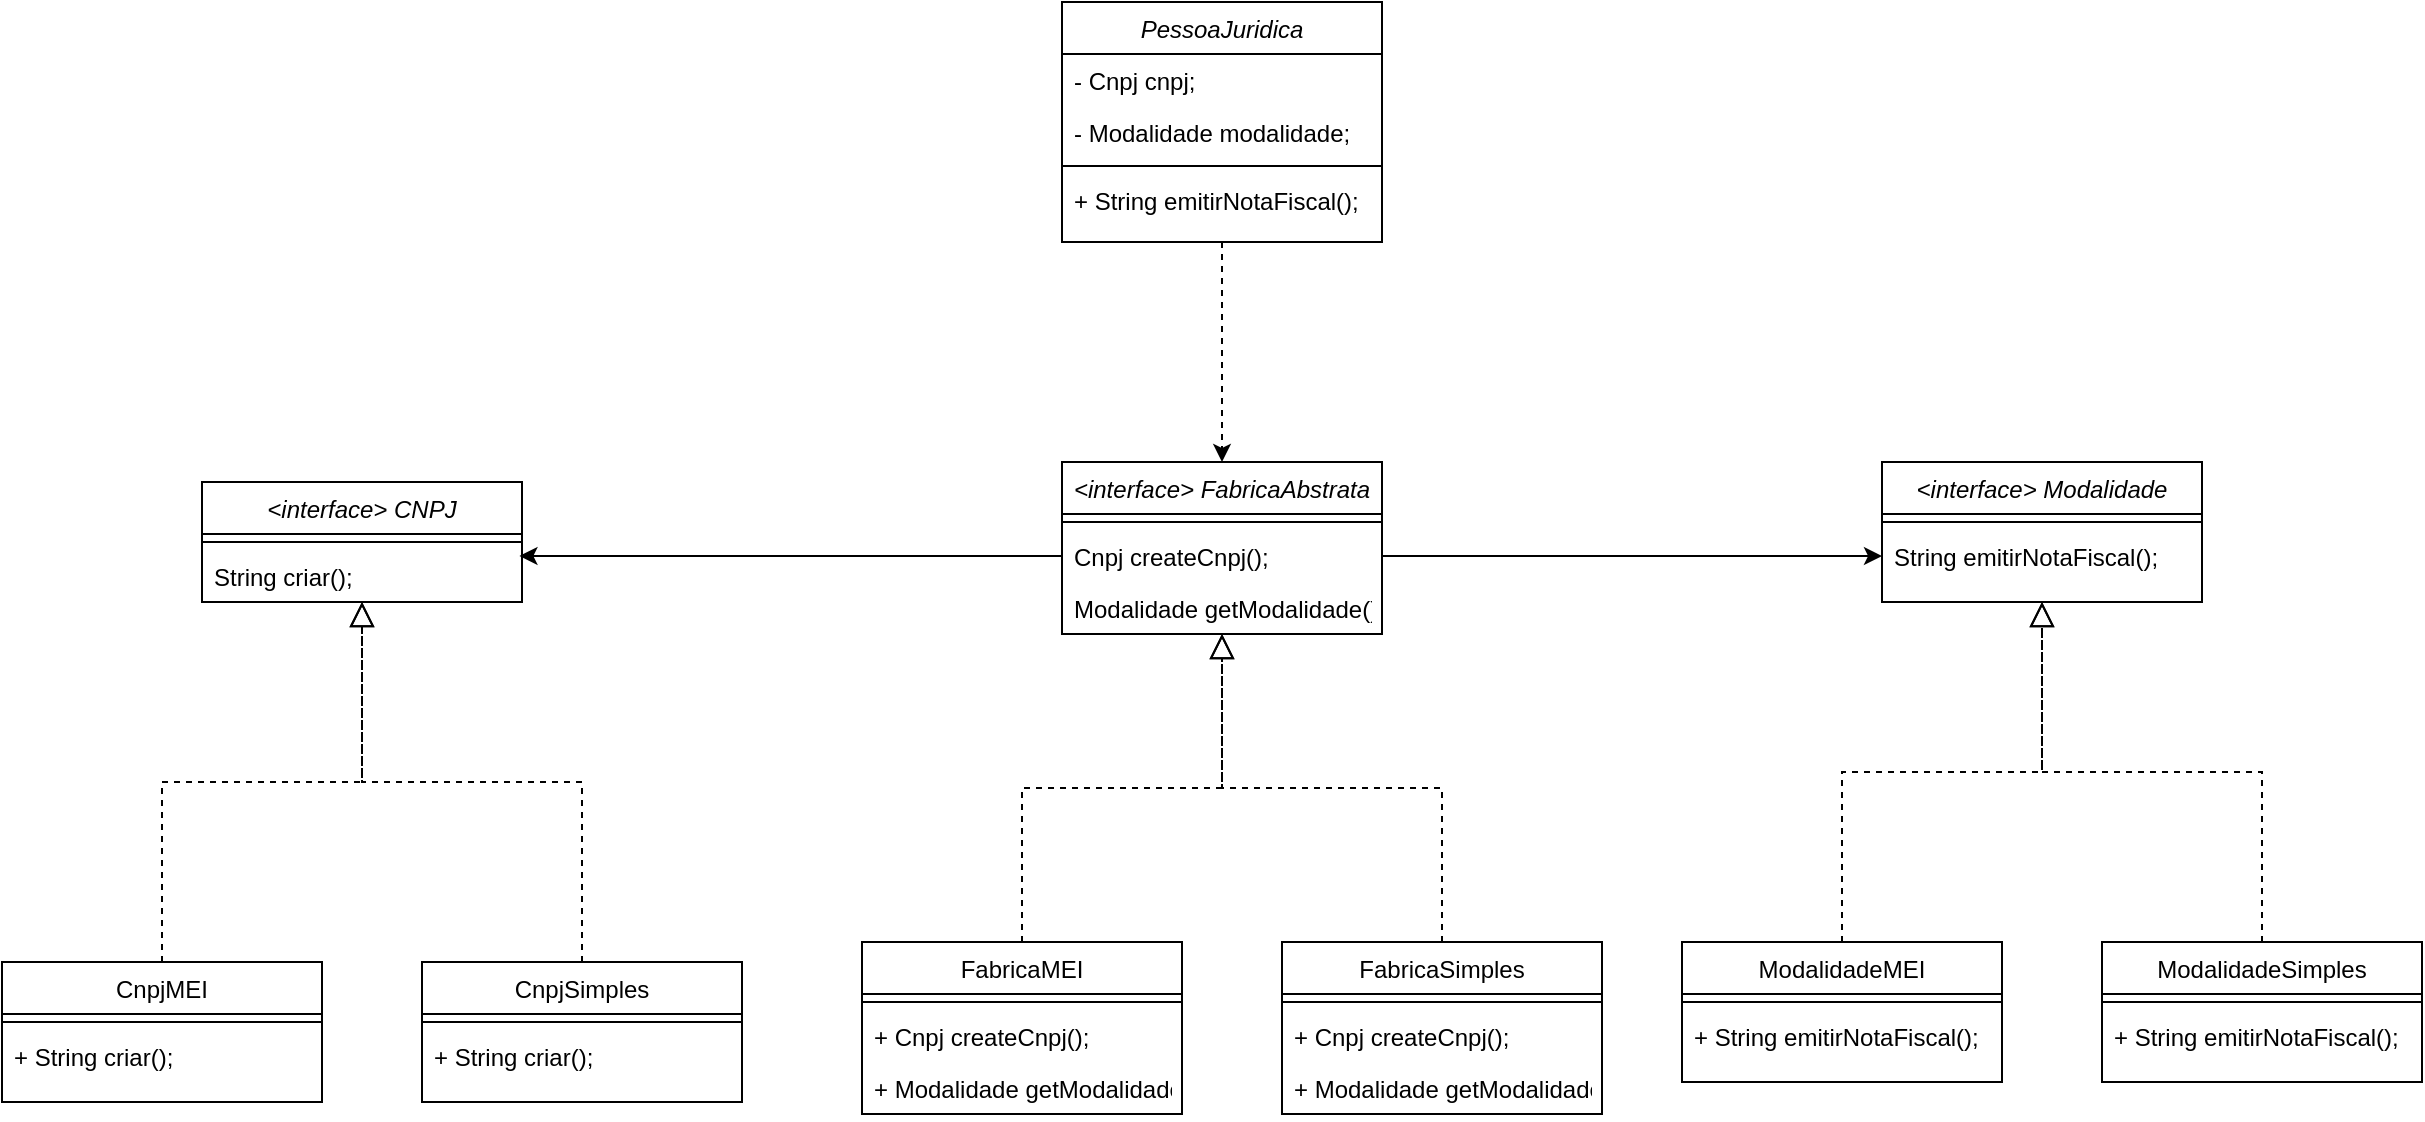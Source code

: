 <mxfile version="24.8.8">
  <diagram id="C5RBs43oDa-KdzZeNtuy" name="Page-1">
    <mxGraphModel dx="1345" dy="1933" grid="1" gridSize="10" guides="1" tooltips="1" connect="1" arrows="1" fold="1" page="1" pageScale="1" pageWidth="827" pageHeight="1169" math="0" shadow="0">
      <root>
        <mxCell id="WIyWlLk6GJQsqaUBKTNV-0" />
        <mxCell id="WIyWlLk6GJQsqaUBKTNV-1" parent="WIyWlLk6GJQsqaUBKTNV-0" />
        <mxCell id="zkfFHV4jXpPFQw0GAbJ--0" value="&lt;interface&gt; CNPJ" style="swimlane;fontStyle=2;align=center;verticalAlign=top;childLayout=stackLayout;horizontal=1;startSize=26;horizontalStack=0;resizeParent=1;resizeLast=0;collapsible=1;marginBottom=0;rounded=0;shadow=0;strokeWidth=1;" parent="WIyWlLk6GJQsqaUBKTNV-1" vertex="1">
          <mxGeometry x="220" y="120" width="160" height="60" as="geometry">
            <mxRectangle x="230" y="140" width="160" height="26" as="alternateBounds" />
          </mxGeometry>
        </mxCell>
        <mxCell id="zkfFHV4jXpPFQw0GAbJ--4" value="" style="line;html=1;strokeWidth=1;align=left;verticalAlign=middle;spacingTop=-1;spacingLeft=3;spacingRight=3;rotatable=0;labelPosition=right;points=[];portConstraint=eastwest;" parent="zkfFHV4jXpPFQw0GAbJ--0" vertex="1">
          <mxGeometry y="26" width="160" height="8" as="geometry" />
        </mxCell>
        <mxCell id="vaGGsS2y-AeBlmEbqLM9-0" value="String criar();" style="text;align=left;verticalAlign=top;spacingLeft=4;spacingRight=4;overflow=hidden;rotatable=0;points=[[0,0.5],[1,0.5]];portConstraint=eastwest;" vertex="1" parent="zkfFHV4jXpPFQw0GAbJ--0">
          <mxGeometry y="34" width="160" height="26" as="geometry" />
        </mxCell>
        <mxCell id="zkfFHV4jXpPFQw0GAbJ--6" value="CnpjMEI" style="swimlane;fontStyle=0;align=center;verticalAlign=top;childLayout=stackLayout;horizontal=1;startSize=26;horizontalStack=0;resizeParent=1;resizeLast=0;collapsible=1;marginBottom=0;rounded=0;shadow=0;strokeWidth=1;" parent="WIyWlLk6GJQsqaUBKTNV-1" vertex="1">
          <mxGeometry x="120" y="360" width="160" height="70" as="geometry">
            <mxRectangle x="130" y="380" width="160" height="26" as="alternateBounds" />
          </mxGeometry>
        </mxCell>
        <mxCell id="zkfFHV4jXpPFQw0GAbJ--9" value="" style="line;html=1;strokeWidth=1;align=left;verticalAlign=middle;spacingTop=-1;spacingLeft=3;spacingRight=3;rotatable=0;labelPosition=right;points=[];portConstraint=eastwest;" parent="zkfFHV4jXpPFQw0GAbJ--6" vertex="1">
          <mxGeometry y="26" width="160" height="8" as="geometry" />
        </mxCell>
        <mxCell id="vaGGsS2y-AeBlmEbqLM9-2" value="+ String criar();" style="text;align=left;verticalAlign=top;spacingLeft=4;spacingRight=4;overflow=hidden;rotatable=0;points=[[0,0.5],[1,0.5]];portConstraint=eastwest;" vertex="1" parent="zkfFHV4jXpPFQw0GAbJ--6">
          <mxGeometry y="34" width="160" height="26" as="geometry" />
        </mxCell>
        <mxCell id="zkfFHV4jXpPFQw0GAbJ--12" value="" style="endArrow=block;endSize=10;endFill=0;shadow=0;strokeWidth=1;rounded=0;curved=0;edgeStyle=elbowEdgeStyle;elbow=vertical;dashed=1;" parent="WIyWlLk6GJQsqaUBKTNV-1" source="zkfFHV4jXpPFQw0GAbJ--6" target="zkfFHV4jXpPFQw0GAbJ--0" edge="1">
          <mxGeometry width="160" relative="1" as="geometry">
            <mxPoint x="200" y="203" as="sourcePoint" />
            <mxPoint x="200" y="203" as="targetPoint" />
          </mxGeometry>
        </mxCell>
        <mxCell id="zkfFHV4jXpPFQw0GAbJ--13" value="CnpjSimples" style="swimlane;fontStyle=0;align=center;verticalAlign=top;childLayout=stackLayout;horizontal=1;startSize=26;horizontalStack=0;resizeParent=1;resizeLast=0;collapsible=1;marginBottom=0;rounded=0;shadow=0;strokeWidth=1;" parent="WIyWlLk6GJQsqaUBKTNV-1" vertex="1">
          <mxGeometry x="330" y="360" width="160" height="70" as="geometry">
            <mxRectangle x="340" y="380" width="170" height="26" as="alternateBounds" />
          </mxGeometry>
        </mxCell>
        <mxCell id="zkfFHV4jXpPFQw0GAbJ--15" value="" style="line;html=1;strokeWidth=1;align=left;verticalAlign=middle;spacingTop=-1;spacingLeft=3;spacingRight=3;rotatable=0;labelPosition=right;points=[];portConstraint=eastwest;" parent="zkfFHV4jXpPFQw0GAbJ--13" vertex="1">
          <mxGeometry y="26" width="160" height="8" as="geometry" />
        </mxCell>
        <mxCell id="vaGGsS2y-AeBlmEbqLM9-3" value="+ String criar();" style="text;align=left;verticalAlign=top;spacingLeft=4;spacingRight=4;overflow=hidden;rotatable=0;points=[[0,0.5],[1,0.5]];portConstraint=eastwest;" vertex="1" parent="zkfFHV4jXpPFQw0GAbJ--13">
          <mxGeometry y="34" width="160" height="26" as="geometry" />
        </mxCell>
        <mxCell id="zkfFHV4jXpPFQw0GAbJ--16" value="" style="endArrow=block;endSize=10;endFill=0;shadow=0;strokeWidth=1;rounded=0;curved=0;edgeStyle=elbowEdgeStyle;elbow=vertical;dashed=1;" parent="WIyWlLk6GJQsqaUBKTNV-1" source="zkfFHV4jXpPFQw0GAbJ--13" target="zkfFHV4jXpPFQw0GAbJ--0" edge="1">
          <mxGeometry width="160" relative="1" as="geometry">
            <mxPoint x="210" y="373" as="sourcePoint" />
            <mxPoint x="310" y="271" as="targetPoint" />
          </mxGeometry>
        </mxCell>
        <mxCell id="vaGGsS2y-AeBlmEbqLM9-27" value="&lt;interface&gt; FabricaAbstrata" style="swimlane;fontStyle=2;align=center;verticalAlign=top;childLayout=stackLayout;horizontal=1;startSize=26;horizontalStack=0;resizeParent=1;resizeLast=0;collapsible=1;marginBottom=0;rounded=0;shadow=0;strokeWidth=1;" vertex="1" parent="WIyWlLk6GJQsqaUBKTNV-1">
          <mxGeometry x="650" y="110" width="160" height="86" as="geometry">
            <mxRectangle x="230" y="140" width="160" height="26" as="alternateBounds" />
          </mxGeometry>
        </mxCell>
        <mxCell id="vaGGsS2y-AeBlmEbqLM9-28" value="" style="line;html=1;strokeWidth=1;align=left;verticalAlign=middle;spacingTop=-1;spacingLeft=3;spacingRight=3;rotatable=0;labelPosition=right;points=[];portConstraint=eastwest;" vertex="1" parent="vaGGsS2y-AeBlmEbqLM9-27">
          <mxGeometry y="26" width="160" height="8" as="geometry" />
        </mxCell>
        <mxCell id="vaGGsS2y-AeBlmEbqLM9-38" value="Cnpj createCnpj();" style="text;align=left;verticalAlign=top;spacingLeft=4;spacingRight=4;overflow=hidden;rotatable=0;points=[[0,0.5],[1,0.5]];portConstraint=eastwest;" vertex="1" parent="vaGGsS2y-AeBlmEbqLM9-27">
          <mxGeometry y="34" width="160" height="26" as="geometry" />
        </mxCell>
        <mxCell id="vaGGsS2y-AeBlmEbqLM9-39" value="Modalidade getModalidade();" style="text;align=left;verticalAlign=top;spacingLeft=4;spacingRight=4;overflow=hidden;rotatable=0;points=[[0,0.5],[1,0.5]];portConstraint=eastwest;" vertex="1" parent="vaGGsS2y-AeBlmEbqLM9-27">
          <mxGeometry y="60" width="160" height="26" as="geometry" />
        </mxCell>
        <mxCell id="vaGGsS2y-AeBlmEbqLM9-30" value="FabricaMEI" style="swimlane;fontStyle=0;align=center;verticalAlign=top;childLayout=stackLayout;horizontal=1;startSize=26;horizontalStack=0;resizeParent=1;resizeLast=0;collapsible=1;marginBottom=0;rounded=0;shadow=0;strokeWidth=1;" vertex="1" parent="WIyWlLk6GJQsqaUBKTNV-1">
          <mxGeometry x="550" y="350" width="160" height="86" as="geometry">
            <mxRectangle x="130" y="380" width="160" height="26" as="alternateBounds" />
          </mxGeometry>
        </mxCell>
        <mxCell id="vaGGsS2y-AeBlmEbqLM9-31" value="" style="line;html=1;strokeWidth=1;align=left;verticalAlign=middle;spacingTop=-1;spacingLeft=3;spacingRight=3;rotatable=0;labelPosition=right;points=[];portConstraint=eastwest;" vertex="1" parent="vaGGsS2y-AeBlmEbqLM9-30">
          <mxGeometry y="26" width="160" height="8" as="geometry" />
        </mxCell>
        <mxCell id="vaGGsS2y-AeBlmEbqLM9-40" value="+ Cnpj createCnpj();" style="text;align=left;verticalAlign=top;spacingLeft=4;spacingRight=4;overflow=hidden;rotatable=0;points=[[0,0.5],[1,0.5]];portConstraint=eastwest;" vertex="1" parent="vaGGsS2y-AeBlmEbqLM9-30">
          <mxGeometry y="34" width="160" height="26" as="geometry" />
        </mxCell>
        <mxCell id="vaGGsS2y-AeBlmEbqLM9-41" value="+ Modalidade getModalidade();" style="text;align=left;verticalAlign=top;spacingLeft=4;spacingRight=4;overflow=hidden;rotatable=0;points=[[0,0.5],[1,0.5]];portConstraint=eastwest;" vertex="1" parent="vaGGsS2y-AeBlmEbqLM9-30">
          <mxGeometry y="60" width="160" height="26" as="geometry" />
        </mxCell>
        <mxCell id="vaGGsS2y-AeBlmEbqLM9-33" value="" style="endArrow=block;endSize=10;endFill=0;shadow=0;strokeWidth=1;rounded=0;curved=0;edgeStyle=elbowEdgeStyle;elbow=vertical;dashed=1;" edge="1" parent="WIyWlLk6GJQsqaUBKTNV-1" source="vaGGsS2y-AeBlmEbqLM9-30" target="vaGGsS2y-AeBlmEbqLM9-27">
          <mxGeometry width="160" relative="1" as="geometry">
            <mxPoint x="630" y="193" as="sourcePoint" />
            <mxPoint x="630" y="193" as="targetPoint" />
          </mxGeometry>
        </mxCell>
        <mxCell id="vaGGsS2y-AeBlmEbqLM9-34" value="FabricaSimples" style="swimlane;fontStyle=0;align=center;verticalAlign=top;childLayout=stackLayout;horizontal=1;startSize=26;horizontalStack=0;resizeParent=1;resizeLast=0;collapsible=1;marginBottom=0;rounded=0;shadow=0;strokeWidth=1;" vertex="1" parent="WIyWlLk6GJQsqaUBKTNV-1">
          <mxGeometry x="760" y="350" width="160" height="86" as="geometry">
            <mxRectangle x="340" y="380" width="170" height="26" as="alternateBounds" />
          </mxGeometry>
        </mxCell>
        <mxCell id="vaGGsS2y-AeBlmEbqLM9-35" value="" style="line;html=1;strokeWidth=1;align=left;verticalAlign=middle;spacingTop=-1;spacingLeft=3;spacingRight=3;rotatable=0;labelPosition=right;points=[];portConstraint=eastwest;" vertex="1" parent="vaGGsS2y-AeBlmEbqLM9-34">
          <mxGeometry y="26" width="160" height="8" as="geometry" />
        </mxCell>
        <mxCell id="vaGGsS2y-AeBlmEbqLM9-42" value="+ Cnpj createCnpj();" style="text;align=left;verticalAlign=top;spacingLeft=4;spacingRight=4;overflow=hidden;rotatable=0;points=[[0,0.5],[1,0.5]];portConstraint=eastwest;" vertex="1" parent="vaGGsS2y-AeBlmEbqLM9-34">
          <mxGeometry y="34" width="160" height="26" as="geometry" />
        </mxCell>
        <mxCell id="vaGGsS2y-AeBlmEbqLM9-43" value="+ Modalidade getModalidade();" style="text;align=left;verticalAlign=top;spacingLeft=4;spacingRight=4;overflow=hidden;rotatable=0;points=[[0,0.5],[1,0.5]];portConstraint=eastwest;" vertex="1" parent="vaGGsS2y-AeBlmEbqLM9-34">
          <mxGeometry y="60" width="160" height="26" as="geometry" />
        </mxCell>
        <mxCell id="vaGGsS2y-AeBlmEbqLM9-37" value="" style="endArrow=block;endSize=10;endFill=0;shadow=0;strokeWidth=1;rounded=0;curved=0;edgeStyle=elbowEdgeStyle;elbow=vertical;dashed=1;" edge="1" parent="WIyWlLk6GJQsqaUBKTNV-1" source="vaGGsS2y-AeBlmEbqLM9-34" target="vaGGsS2y-AeBlmEbqLM9-27">
          <mxGeometry width="160" relative="1" as="geometry">
            <mxPoint x="640" y="363" as="sourcePoint" />
            <mxPoint x="740" y="261" as="targetPoint" />
          </mxGeometry>
        </mxCell>
        <mxCell id="vaGGsS2y-AeBlmEbqLM9-44" value="&lt;interface&gt; Modalidade" style="swimlane;fontStyle=2;align=center;verticalAlign=top;childLayout=stackLayout;horizontal=1;startSize=26;horizontalStack=0;resizeParent=1;resizeLast=0;collapsible=1;marginBottom=0;rounded=0;shadow=0;strokeWidth=1;" vertex="1" parent="WIyWlLk6GJQsqaUBKTNV-1">
          <mxGeometry x="1060" y="110" width="160" height="70" as="geometry">
            <mxRectangle x="230" y="140" width="160" height="26" as="alternateBounds" />
          </mxGeometry>
        </mxCell>
        <mxCell id="vaGGsS2y-AeBlmEbqLM9-45" value="" style="line;html=1;strokeWidth=1;align=left;verticalAlign=middle;spacingTop=-1;spacingLeft=3;spacingRight=3;rotatable=0;labelPosition=right;points=[];portConstraint=eastwest;" vertex="1" parent="vaGGsS2y-AeBlmEbqLM9-44">
          <mxGeometry y="26" width="160" height="8" as="geometry" />
        </mxCell>
        <mxCell id="vaGGsS2y-AeBlmEbqLM9-46" value="String emitirNotaFiscal();" style="text;align=left;verticalAlign=top;spacingLeft=4;spacingRight=4;overflow=hidden;rotatable=0;points=[[0,0.5],[1,0.5]];portConstraint=eastwest;" vertex="1" parent="vaGGsS2y-AeBlmEbqLM9-44">
          <mxGeometry y="34" width="160" height="26" as="geometry" />
        </mxCell>
        <mxCell id="vaGGsS2y-AeBlmEbqLM9-48" value="ModalidadeMEI" style="swimlane;fontStyle=0;align=center;verticalAlign=top;childLayout=stackLayout;horizontal=1;startSize=26;horizontalStack=0;resizeParent=1;resizeLast=0;collapsible=1;marginBottom=0;rounded=0;shadow=0;strokeWidth=1;" vertex="1" parent="WIyWlLk6GJQsqaUBKTNV-1">
          <mxGeometry x="960" y="350" width="160" height="70" as="geometry">
            <mxRectangle x="130" y="380" width="160" height="26" as="alternateBounds" />
          </mxGeometry>
        </mxCell>
        <mxCell id="vaGGsS2y-AeBlmEbqLM9-49" value="" style="line;html=1;strokeWidth=1;align=left;verticalAlign=middle;spacingTop=-1;spacingLeft=3;spacingRight=3;rotatable=0;labelPosition=right;points=[];portConstraint=eastwest;" vertex="1" parent="vaGGsS2y-AeBlmEbqLM9-48">
          <mxGeometry y="26" width="160" height="8" as="geometry" />
        </mxCell>
        <mxCell id="vaGGsS2y-AeBlmEbqLM9-50" value="+ String emitirNotaFiscal();" style="text;align=left;verticalAlign=top;spacingLeft=4;spacingRight=4;overflow=hidden;rotatable=0;points=[[0,0.5],[1,0.5]];portConstraint=eastwest;" vertex="1" parent="vaGGsS2y-AeBlmEbqLM9-48">
          <mxGeometry y="34" width="160" height="26" as="geometry" />
        </mxCell>
        <mxCell id="vaGGsS2y-AeBlmEbqLM9-52" value="" style="endArrow=block;endSize=10;endFill=0;shadow=0;strokeWidth=1;rounded=0;curved=0;edgeStyle=elbowEdgeStyle;elbow=vertical;dashed=1;" edge="1" parent="WIyWlLk6GJQsqaUBKTNV-1" source="vaGGsS2y-AeBlmEbqLM9-48" target="vaGGsS2y-AeBlmEbqLM9-44">
          <mxGeometry width="160" relative="1" as="geometry">
            <mxPoint x="1040" y="193" as="sourcePoint" />
            <mxPoint x="1040" y="193" as="targetPoint" />
          </mxGeometry>
        </mxCell>
        <mxCell id="vaGGsS2y-AeBlmEbqLM9-53" value="ModalidadeSimples" style="swimlane;fontStyle=0;align=center;verticalAlign=top;childLayout=stackLayout;horizontal=1;startSize=26;horizontalStack=0;resizeParent=1;resizeLast=0;collapsible=1;marginBottom=0;rounded=0;shadow=0;strokeWidth=1;" vertex="1" parent="WIyWlLk6GJQsqaUBKTNV-1">
          <mxGeometry x="1170" y="350" width="160" height="70" as="geometry">
            <mxRectangle x="340" y="380" width="170" height="26" as="alternateBounds" />
          </mxGeometry>
        </mxCell>
        <mxCell id="vaGGsS2y-AeBlmEbqLM9-54" value="" style="line;html=1;strokeWidth=1;align=left;verticalAlign=middle;spacingTop=-1;spacingLeft=3;spacingRight=3;rotatable=0;labelPosition=right;points=[];portConstraint=eastwest;" vertex="1" parent="vaGGsS2y-AeBlmEbqLM9-53">
          <mxGeometry y="26" width="160" height="8" as="geometry" />
        </mxCell>
        <mxCell id="vaGGsS2y-AeBlmEbqLM9-55" value="+ String emitirNotaFiscal();" style="text;align=left;verticalAlign=top;spacingLeft=4;spacingRight=4;overflow=hidden;rotatable=0;points=[[0,0.5],[1,0.5]];portConstraint=eastwest;" vertex="1" parent="vaGGsS2y-AeBlmEbqLM9-53">
          <mxGeometry y="34" width="160" height="26" as="geometry" />
        </mxCell>
        <mxCell id="vaGGsS2y-AeBlmEbqLM9-57" value="" style="endArrow=block;endSize=10;endFill=0;shadow=0;strokeWidth=1;rounded=0;curved=0;edgeStyle=elbowEdgeStyle;elbow=vertical;dashed=1;" edge="1" parent="WIyWlLk6GJQsqaUBKTNV-1" source="vaGGsS2y-AeBlmEbqLM9-53" target="vaGGsS2y-AeBlmEbqLM9-44">
          <mxGeometry width="160" relative="1" as="geometry">
            <mxPoint x="1050" y="363" as="sourcePoint" />
            <mxPoint x="1150" y="261" as="targetPoint" />
          </mxGeometry>
        </mxCell>
        <mxCell id="vaGGsS2y-AeBlmEbqLM9-58" style="edgeStyle=orthogonalEdgeStyle;rounded=0;orthogonalLoop=1;jettySize=auto;html=1;" edge="1" parent="WIyWlLk6GJQsqaUBKTNV-1" source="vaGGsS2y-AeBlmEbqLM9-38" target="vaGGsS2y-AeBlmEbqLM9-46">
          <mxGeometry relative="1" as="geometry" />
        </mxCell>
        <mxCell id="vaGGsS2y-AeBlmEbqLM9-59" style="edgeStyle=orthogonalEdgeStyle;rounded=0;orthogonalLoop=1;jettySize=auto;html=1;entryX=0.992;entryY=0.115;entryDx=0;entryDy=0;entryPerimeter=0;" edge="1" parent="WIyWlLk6GJQsqaUBKTNV-1" source="vaGGsS2y-AeBlmEbqLM9-38" target="vaGGsS2y-AeBlmEbqLM9-0">
          <mxGeometry relative="1" as="geometry" />
        </mxCell>
        <mxCell id="vaGGsS2y-AeBlmEbqLM9-68" style="edgeStyle=orthogonalEdgeStyle;rounded=0;orthogonalLoop=1;jettySize=auto;html=1;entryX=0.5;entryY=0;entryDx=0;entryDy=0;dashed=1;" edge="1" parent="WIyWlLk6GJQsqaUBKTNV-1" source="vaGGsS2y-AeBlmEbqLM9-64" target="vaGGsS2y-AeBlmEbqLM9-27">
          <mxGeometry relative="1" as="geometry" />
        </mxCell>
        <mxCell id="vaGGsS2y-AeBlmEbqLM9-64" value="PessoaJuridica" style="swimlane;fontStyle=2;align=center;verticalAlign=top;childLayout=stackLayout;horizontal=1;startSize=26;horizontalStack=0;resizeParent=1;resizeLast=0;collapsible=1;marginBottom=0;rounded=0;shadow=0;strokeWidth=1;" vertex="1" parent="WIyWlLk6GJQsqaUBKTNV-1">
          <mxGeometry x="650" y="-120" width="160" height="120" as="geometry">
            <mxRectangle x="230" y="140" width="160" height="26" as="alternateBounds" />
          </mxGeometry>
        </mxCell>
        <mxCell id="vaGGsS2y-AeBlmEbqLM9-69" value="- Cnpj cnpj;" style="text;align=left;verticalAlign=top;spacingLeft=4;spacingRight=4;overflow=hidden;rotatable=0;points=[[0,0.5],[1,0.5]];portConstraint=eastwest;" vertex="1" parent="vaGGsS2y-AeBlmEbqLM9-64">
          <mxGeometry y="26" width="160" height="26" as="geometry" />
        </mxCell>
        <mxCell id="vaGGsS2y-AeBlmEbqLM9-70" value="- Modalidade modalidade;" style="text;align=left;verticalAlign=top;spacingLeft=4;spacingRight=4;overflow=hidden;rotatable=0;points=[[0,0.5],[1,0.5]];portConstraint=eastwest;" vertex="1" parent="vaGGsS2y-AeBlmEbqLM9-64">
          <mxGeometry y="52" width="160" height="26" as="geometry" />
        </mxCell>
        <mxCell id="vaGGsS2y-AeBlmEbqLM9-65" value="" style="line;html=1;strokeWidth=1;align=left;verticalAlign=middle;spacingTop=-1;spacingLeft=3;spacingRight=3;rotatable=0;labelPosition=right;points=[];portConstraint=eastwest;" vertex="1" parent="vaGGsS2y-AeBlmEbqLM9-64">
          <mxGeometry y="78" width="160" height="8" as="geometry" />
        </mxCell>
        <mxCell id="vaGGsS2y-AeBlmEbqLM9-66" value="+ String emitirNotaFiscal();" style="text;align=left;verticalAlign=top;spacingLeft=4;spacingRight=4;overflow=hidden;rotatable=0;points=[[0,0.5],[1,0.5]];portConstraint=eastwest;" vertex="1" parent="vaGGsS2y-AeBlmEbqLM9-64">
          <mxGeometry y="86" width="160" height="26" as="geometry" />
        </mxCell>
      </root>
    </mxGraphModel>
  </diagram>
</mxfile>
